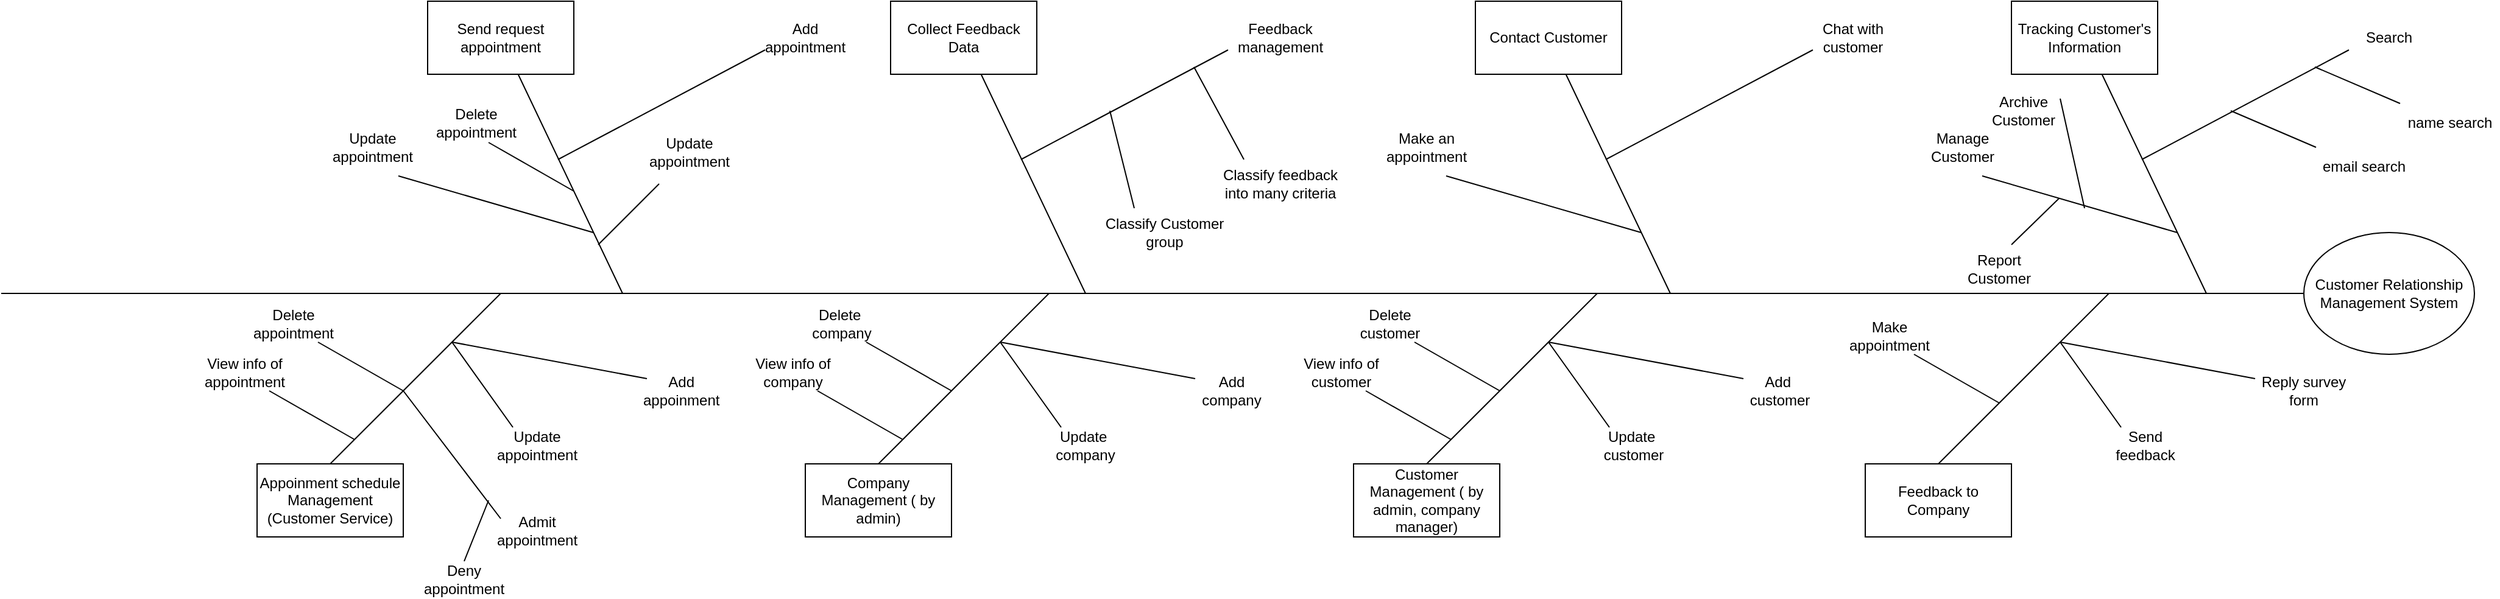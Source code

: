 <mxfile version="15.3.8" type="github">
  <diagram id="Y9sp35oUX_WYPwsPaZgL" name="Page-1">
    <mxGraphModel dx="3387" dy="1038" grid="1" gridSize="10" guides="1" tooltips="1" connect="1" arrows="1" fold="1" page="1" pageScale="1" pageWidth="850" pageHeight="1100" math="0" shadow="0">
      <root>
        <mxCell id="0" />
        <mxCell id="1" parent="0" />
        <mxCell id="r8yxXnuiQZk5SVG_cQbu-1" value="" style="endArrow=none;html=1;" parent="1" edge="1">
          <mxGeometry width="50" height="50" relative="1" as="geometry">
            <mxPoint x="-1210" y="260" as="sourcePoint" />
            <mxPoint x="680" y="260" as="targetPoint" />
          </mxGeometry>
        </mxCell>
        <mxCell id="r8yxXnuiQZk5SVG_cQbu-2" value="Customer Relationship Management System" style="ellipse;whiteSpace=wrap;html=1;" parent="1" vertex="1">
          <mxGeometry x="680" y="210" width="140" height="100" as="geometry" />
        </mxCell>
        <mxCell id="r8yxXnuiQZk5SVG_cQbu-3" value="" style="endArrow=none;html=1;" parent="1" target="r8yxXnuiQZk5SVG_cQbu-4" edge="1">
          <mxGeometry width="50" height="50" relative="1" as="geometry">
            <mxPoint x="600" y="260" as="sourcePoint" />
            <mxPoint x="580" y="260" as="targetPoint" />
          </mxGeometry>
        </mxCell>
        <mxCell id="r8yxXnuiQZk5SVG_cQbu-4" value="Tracking Customer&#39;s Information" style="rounded=0;whiteSpace=wrap;html=1;" parent="1" vertex="1">
          <mxGeometry x="440" y="20" width="120" height="60" as="geometry" />
        </mxCell>
        <mxCell id="r8yxXnuiQZk5SVG_cQbu-5" value="" style="endArrow=none;html=1;" parent="1" edge="1">
          <mxGeometry width="50" height="50" relative="1" as="geometry">
            <mxPoint x="547" y="150" as="sourcePoint" />
            <mxPoint x="717" y="60" as="targetPoint" />
          </mxGeometry>
        </mxCell>
        <mxCell id="r8yxXnuiQZk5SVG_cQbu-6" value="Search" style="text;html=1;strokeColor=none;fillColor=none;align=center;verticalAlign=middle;whiteSpace=wrap;rounded=0;" parent="1" vertex="1">
          <mxGeometry x="720" y="35" width="60" height="30" as="geometry" />
        </mxCell>
        <mxCell id="r8yxXnuiQZk5SVG_cQbu-7" value="" style="endArrow=none;html=1;" parent="1" edge="1">
          <mxGeometry width="50" height="50" relative="1" as="geometry">
            <mxPoint x="689" y="74" as="sourcePoint" />
            <mxPoint x="759" y="104" as="targetPoint" />
          </mxGeometry>
        </mxCell>
        <mxCell id="r8yxXnuiQZk5SVG_cQbu-8" value="name search" style="text;html=1;strokeColor=none;fillColor=none;align=center;verticalAlign=middle;whiteSpace=wrap;rounded=0;" parent="1" vertex="1">
          <mxGeometry x="760" y="110" width="80" height="20" as="geometry" />
        </mxCell>
        <mxCell id="r8yxXnuiQZk5SVG_cQbu-9" value="" style="endArrow=none;html=1;" parent="1" edge="1">
          <mxGeometry width="50" height="50" relative="1" as="geometry">
            <mxPoint x="620" y="110" as="sourcePoint" />
            <mxPoint x="690" y="140" as="targetPoint" />
          </mxGeometry>
        </mxCell>
        <mxCell id="r8yxXnuiQZk5SVG_cQbu-10" value="email search" style="text;html=1;strokeColor=none;fillColor=none;align=center;verticalAlign=middle;whiteSpace=wrap;rounded=0;" parent="1" vertex="1">
          <mxGeometry x="690" y="146" width="79" height="20" as="geometry" />
        </mxCell>
        <mxCell id="r8yxXnuiQZk5SVG_cQbu-13" value="" style="endArrow=none;html=1;" parent="1" edge="1">
          <mxGeometry width="50" height="50" relative="1" as="geometry">
            <mxPoint x="576" y="210" as="sourcePoint" />
            <mxPoint x="416" y="163.5" as="targetPoint" />
          </mxGeometry>
        </mxCell>
        <mxCell id="r8yxXnuiQZk5SVG_cQbu-15" value="Manage Customer" style="text;html=1;strokeColor=none;fillColor=none;align=center;verticalAlign=middle;whiteSpace=wrap;rounded=0;" parent="1" vertex="1">
          <mxGeometry x="380" y="130" width="40" height="20" as="geometry" />
        </mxCell>
        <mxCell id="y-fa3Kfw3hXkSDcUUGcE-4" value="" style="endArrow=none;html=1;" edge="1" parent="1">
          <mxGeometry width="50" height="50" relative="1" as="geometry">
            <mxPoint x="380" y="400" as="sourcePoint" />
            <mxPoint x="520" y="260" as="targetPoint" />
          </mxGeometry>
        </mxCell>
        <mxCell id="y-fa3Kfw3hXkSDcUUGcE-5" value="Feedback to Company" style="rounded=0;whiteSpace=wrap;html=1;" vertex="1" parent="1">
          <mxGeometry x="320" y="400" width="120" height="60" as="geometry" />
        </mxCell>
        <mxCell id="y-fa3Kfw3hXkSDcUUGcE-6" value="" style="endArrow=none;html=1;" edge="1" parent="1">
          <mxGeometry width="50" height="50" relative="1" as="geometry">
            <mxPoint x="530" y="370" as="sourcePoint" />
            <mxPoint x="480" y="300" as="targetPoint" />
          </mxGeometry>
        </mxCell>
        <mxCell id="y-fa3Kfw3hXkSDcUUGcE-9" value="Send feedback" style="text;html=1;strokeColor=none;fillColor=none;align=center;verticalAlign=middle;whiteSpace=wrap;rounded=0;" vertex="1" parent="1">
          <mxGeometry x="520" y="370" width="60" height="30" as="geometry" />
        </mxCell>
        <mxCell id="y-fa3Kfw3hXkSDcUUGcE-11" value="" style="endArrow=none;html=1;" edge="1" parent="1">
          <mxGeometry width="50" height="50" relative="1" as="geometry">
            <mxPoint x="640" y="330" as="sourcePoint" />
            <mxPoint x="480" y="300" as="targetPoint" />
          </mxGeometry>
        </mxCell>
        <mxCell id="y-fa3Kfw3hXkSDcUUGcE-13" value="Reply survey form" style="text;html=1;strokeColor=none;fillColor=none;align=center;verticalAlign=middle;whiteSpace=wrap;rounded=0;" vertex="1" parent="1">
          <mxGeometry x="640" y="320" width="80" height="40" as="geometry" />
        </mxCell>
        <mxCell id="y-fa3Kfw3hXkSDcUUGcE-15" value="" style="endArrow=none;html=1;" edge="1" parent="1">
          <mxGeometry width="50" height="50" relative="1" as="geometry">
            <mxPoint x="360" y="310" as="sourcePoint" />
            <mxPoint x="430" y="350" as="targetPoint" />
          </mxGeometry>
        </mxCell>
        <mxCell id="y-fa3Kfw3hXkSDcUUGcE-16" value="Make appointment" style="text;html=1;strokeColor=none;fillColor=none;align=center;verticalAlign=middle;whiteSpace=wrap;rounded=0;" vertex="1" parent="1">
          <mxGeometry x="300" y="280" width="80" height="30" as="geometry" />
        </mxCell>
        <mxCell id="42dyWgupvdeNLIr4IR8q-1" value="" style="endArrow=none;html=1;" edge="1" parent="1">
          <mxGeometry width="50" height="50" relative="1" as="geometry">
            <mxPoint x="440" y="220" as="sourcePoint" />
            <mxPoint x="479" y="182" as="targetPoint" />
          </mxGeometry>
        </mxCell>
        <mxCell id="42dyWgupvdeNLIr4IR8q-2" value="Report Customer" style="text;html=1;strokeColor=none;fillColor=none;align=center;verticalAlign=middle;whiteSpace=wrap;rounded=0;" vertex="1" parent="1">
          <mxGeometry x="410" y="230" width="40" height="20" as="geometry" />
        </mxCell>
        <mxCell id="42dyWgupvdeNLIr4IR8q-3" value="" style="endArrow=none;html=1;" edge="1" parent="1">
          <mxGeometry width="50" height="50" relative="1" as="geometry">
            <mxPoint x="480" y="100" as="sourcePoint" />
            <mxPoint x="500" y="190" as="targetPoint" />
          </mxGeometry>
        </mxCell>
        <mxCell id="42dyWgupvdeNLIr4IR8q-4" value="Archive Customer" style="text;html=1;strokeColor=none;fillColor=none;align=center;verticalAlign=middle;whiteSpace=wrap;rounded=0;" vertex="1" parent="1">
          <mxGeometry x="430" y="100" width="40" height="20" as="geometry" />
        </mxCell>
        <mxCell id="42dyWgupvdeNLIr4IR8q-6" value="" style="endArrow=none;html=1;" edge="1" parent="1" target="42dyWgupvdeNLIr4IR8q-7">
          <mxGeometry width="50" height="50" relative="1" as="geometry">
            <mxPoint x="160" y="260" as="sourcePoint" />
            <mxPoint x="140" y="260" as="targetPoint" />
          </mxGeometry>
        </mxCell>
        <mxCell id="42dyWgupvdeNLIr4IR8q-7" value="Contact Customer" style="rounded=0;whiteSpace=wrap;html=1;" vertex="1" parent="1">
          <mxGeometry y="20" width="120" height="60" as="geometry" />
        </mxCell>
        <mxCell id="42dyWgupvdeNLIr4IR8q-8" value="" style="endArrow=none;html=1;" edge="1" parent="1">
          <mxGeometry width="50" height="50" relative="1" as="geometry">
            <mxPoint x="107" y="150" as="sourcePoint" />
            <mxPoint x="277" y="60" as="targetPoint" />
          </mxGeometry>
        </mxCell>
        <mxCell id="42dyWgupvdeNLIr4IR8q-9" value="Chat with customer" style="text;html=1;strokeColor=none;fillColor=none;align=center;verticalAlign=middle;whiteSpace=wrap;rounded=0;" vertex="1" parent="1">
          <mxGeometry x="280" y="35" width="60" height="30" as="geometry" />
        </mxCell>
        <mxCell id="42dyWgupvdeNLIr4IR8q-12" value="" style="endArrow=none;html=1;" edge="1" parent="1">
          <mxGeometry width="50" height="50" relative="1" as="geometry">
            <mxPoint x="136" y="210" as="sourcePoint" />
            <mxPoint x="-24" y="163.5" as="targetPoint" />
          </mxGeometry>
        </mxCell>
        <mxCell id="42dyWgupvdeNLIr4IR8q-13" value="Make an appointment" style="text;html=1;strokeColor=none;fillColor=none;align=center;verticalAlign=middle;whiteSpace=wrap;rounded=0;" vertex="1" parent="1">
          <mxGeometry x="-60" y="130" width="40" height="20" as="geometry" />
        </mxCell>
        <mxCell id="42dyWgupvdeNLIr4IR8q-14" value="" style="endArrow=none;html=1;" edge="1" parent="1" target="42dyWgupvdeNLIr4IR8q-15">
          <mxGeometry width="50" height="50" relative="1" as="geometry">
            <mxPoint x="-320" y="260" as="sourcePoint" />
            <mxPoint x="-340" y="260" as="targetPoint" />
          </mxGeometry>
        </mxCell>
        <mxCell id="42dyWgupvdeNLIr4IR8q-15" value="Collect Feedback Data" style="rounded=0;whiteSpace=wrap;html=1;" vertex="1" parent="1">
          <mxGeometry x="-480" y="20" width="120" height="60" as="geometry" />
        </mxCell>
        <mxCell id="42dyWgupvdeNLIr4IR8q-16" value="" style="endArrow=none;html=1;" edge="1" parent="1">
          <mxGeometry width="50" height="50" relative="1" as="geometry">
            <mxPoint x="-373" y="150" as="sourcePoint" />
            <mxPoint x="-203" y="60" as="targetPoint" />
          </mxGeometry>
        </mxCell>
        <mxCell id="42dyWgupvdeNLIr4IR8q-17" value="Feedback management" style="text;html=1;strokeColor=none;fillColor=none;align=center;verticalAlign=middle;whiteSpace=wrap;rounded=0;" vertex="1" parent="1">
          <mxGeometry x="-190" y="35" width="60" height="30" as="geometry" />
        </mxCell>
        <mxCell id="42dyWgupvdeNLIr4IR8q-18" value="" style="endArrow=none;html=1;" edge="1" parent="1">
          <mxGeometry width="50" height="50" relative="1" as="geometry">
            <mxPoint x="-231" y="74" as="sourcePoint" />
            <mxPoint x="-190" y="150" as="targetPoint" />
          </mxGeometry>
        </mxCell>
        <mxCell id="42dyWgupvdeNLIr4IR8q-19" value="" style="endArrow=none;html=1;" edge="1" parent="1">
          <mxGeometry width="50" height="50" relative="1" as="geometry">
            <mxPoint x="-300" y="110" as="sourcePoint" />
            <mxPoint x="-280" y="190" as="targetPoint" />
          </mxGeometry>
        </mxCell>
        <mxCell id="42dyWgupvdeNLIr4IR8q-22" value="Classify feedback into many criteria" style="text;html=1;strokeColor=none;fillColor=none;align=center;verticalAlign=middle;whiteSpace=wrap;rounded=0;" vertex="1" parent="1">
          <mxGeometry x="-215" y="160" width="110" height="20" as="geometry" />
        </mxCell>
        <mxCell id="42dyWgupvdeNLIr4IR8q-23" value="Classify Customer group" style="text;html=1;strokeColor=none;fillColor=none;align=center;verticalAlign=middle;whiteSpace=wrap;rounded=0;" vertex="1" parent="1">
          <mxGeometry x="-310" y="200" width="110" height="20" as="geometry" />
        </mxCell>
        <mxCell id="y-fa3Kfw3hXkSDcUUGcE-17" value="" style="endArrow=none;html=1;" edge="1" parent="1">
          <mxGeometry width="50" height="50" relative="1" as="geometry">
            <mxPoint x="-40" y="400" as="sourcePoint" />
            <mxPoint x="100" y="260" as="targetPoint" />
          </mxGeometry>
        </mxCell>
        <mxCell id="y-fa3Kfw3hXkSDcUUGcE-18" value="Customer Management ( by admin, company manager)" style="rounded=0;whiteSpace=wrap;html=1;" vertex="1" parent="1">
          <mxGeometry x="-100" y="400" width="120" height="60" as="geometry" />
        </mxCell>
        <mxCell id="y-fa3Kfw3hXkSDcUUGcE-19" value="" style="endArrow=none;html=1;" edge="1" parent="1">
          <mxGeometry width="50" height="50" relative="1" as="geometry">
            <mxPoint x="110" y="370" as="sourcePoint" />
            <mxPoint x="60" y="300" as="targetPoint" />
          </mxGeometry>
        </mxCell>
        <mxCell id="y-fa3Kfw3hXkSDcUUGcE-20" value="Update&amp;nbsp; customer" style="text;html=1;strokeColor=none;fillColor=none;align=center;verticalAlign=middle;whiteSpace=wrap;rounded=0;" vertex="1" parent="1">
          <mxGeometry x="100" y="370" width="60" height="30" as="geometry" />
        </mxCell>
        <mxCell id="y-fa3Kfw3hXkSDcUUGcE-21" value="" style="endArrow=none;html=1;" edge="1" parent="1">
          <mxGeometry width="50" height="50" relative="1" as="geometry">
            <mxPoint x="220" y="330" as="sourcePoint" />
            <mxPoint x="60" y="300" as="targetPoint" />
          </mxGeometry>
        </mxCell>
        <mxCell id="y-fa3Kfw3hXkSDcUUGcE-22" value="Add&amp;nbsp; customer" style="text;html=1;strokeColor=none;fillColor=none;align=center;verticalAlign=middle;whiteSpace=wrap;rounded=0;" vertex="1" parent="1">
          <mxGeometry x="220" y="320" width="60" height="40" as="geometry" />
        </mxCell>
        <mxCell id="y-fa3Kfw3hXkSDcUUGcE-23" value="" style="endArrow=none;html=1;" edge="1" parent="1">
          <mxGeometry width="50" height="50" relative="1" as="geometry">
            <mxPoint x="-50" y="300" as="sourcePoint" />
            <mxPoint x="20" y="340" as="targetPoint" />
          </mxGeometry>
        </mxCell>
        <mxCell id="y-fa3Kfw3hXkSDcUUGcE-24" value="Delete customer" style="text;html=1;strokeColor=none;fillColor=none;align=center;verticalAlign=middle;whiteSpace=wrap;rounded=0;" vertex="1" parent="1">
          <mxGeometry x="-110" y="270" width="80" height="30" as="geometry" />
        </mxCell>
        <mxCell id="y-fa3Kfw3hXkSDcUUGcE-25" value="" style="endArrow=none;html=1;" edge="1" parent="1">
          <mxGeometry width="50" height="50" relative="1" as="geometry">
            <mxPoint x="-90" y="340" as="sourcePoint" />
            <mxPoint x="-20" y="380" as="targetPoint" />
            <Array as="points" />
          </mxGeometry>
        </mxCell>
        <mxCell id="y-fa3Kfw3hXkSDcUUGcE-26" value="View info of customer" style="text;html=1;strokeColor=none;fillColor=none;align=center;verticalAlign=middle;whiteSpace=wrap;rounded=0;" vertex="1" parent="1">
          <mxGeometry x="-150" y="310" width="80" height="30" as="geometry" />
        </mxCell>
        <mxCell id="y-fa3Kfw3hXkSDcUUGcE-27" value="" style="endArrow=none;html=1;" edge="1" parent="1">
          <mxGeometry width="50" height="50" relative="1" as="geometry">
            <mxPoint x="-490" y="400" as="sourcePoint" />
            <mxPoint x="-350" y="260" as="targetPoint" />
          </mxGeometry>
        </mxCell>
        <mxCell id="y-fa3Kfw3hXkSDcUUGcE-28" value="Company Management ( by admin)" style="rounded=0;whiteSpace=wrap;html=1;" vertex="1" parent="1">
          <mxGeometry x="-550" y="400" width="120" height="60" as="geometry" />
        </mxCell>
        <mxCell id="y-fa3Kfw3hXkSDcUUGcE-29" value="" style="endArrow=none;html=1;" edge="1" parent="1">
          <mxGeometry width="50" height="50" relative="1" as="geometry">
            <mxPoint x="-340" y="370" as="sourcePoint" />
            <mxPoint x="-390" y="300" as="targetPoint" />
          </mxGeometry>
        </mxCell>
        <mxCell id="y-fa3Kfw3hXkSDcUUGcE-30" value="Update&amp;nbsp; company" style="text;html=1;strokeColor=none;fillColor=none;align=center;verticalAlign=middle;whiteSpace=wrap;rounded=0;" vertex="1" parent="1">
          <mxGeometry x="-350" y="370" width="60" height="30" as="geometry" />
        </mxCell>
        <mxCell id="y-fa3Kfw3hXkSDcUUGcE-31" value="" style="endArrow=none;html=1;" edge="1" parent="1">
          <mxGeometry width="50" height="50" relative="1" as="geometry">
            <mxPoint x="-230" y="330" as="sourcePoint" />
            <mxPoint x="-390" y="300" as="targetPoint" />
          </mxGeometry>
        </mxCell>
        <mxCell id="y-fa3Kfw3hXkSDcUUGcE-32" value="Add company" style="text;html=1;strokeColor=none;fillColor=none;align=center;verticalAlign=middle;whiteSpace=wrap;rounded=0;" vertex="1" parent="1">
          <mxGeometry x="-230" y="320" width="60" height="40" as="geometry" />
        </mxCell>
        <mxCell id="y-fa3Kfw3hXkSDcUUGcE-33" value="" style="endArrow=none;html=1;" edge="1" parent="1">
          <mxGeometry width="50" height="50" relative="1" as="geometry">
            <mxPoint x="-500" y="300" as="sourcePoint" />
            <mxPoint x="-430" y="340" as="targetPoint" />
          </mxGeometry>
        </mxCell>
        <mxCell id="y-fa3Kfw3hXkSDcUUGcE-34" value="Delete&amp;nbsp; company" style="text;html=1;strokeColor=none;fillColor=none;align=center;verticalAlign=middle;whiteSpace=wrap;rounded=0;" vertex="1" parent="1">
          <mxGeometry x="-560" y="270" width="80" height="30" as="geometry" />
        </mxCell>
        <mxCell id="y-fa3Kfw3hXkSDcUUGcE-35" value="" style="endArrow=none;html=1;" edge="1" parent="1">
          <mxGeometry width="50" height="50" relative="1" as="geometry">
            <mxPoint x="-540" y="340" as="sourcePoint" />
            <mxPoint x="-470" y="380" as="targetPoint" />
            <Array as="points" />
          </mxGeometry>
        </mxCell>
        <mxCell id="y-fa3Kfw3hXkSDcUUGcE-36" value="View info of company" style="text;html=1;strokeColor=none;fillColor=none;align=center;verticalAlign=middle;whiteSpace=wrap;rounded=0;" vertex="1" parent="1">
          <mxGeometry x="-600" y="310" width="80" height="30" as="geometry" />
        </mxCell>
        <mxCell id="y-fa3Kfw3hXkSDcUUGcE-38" value="" style="endArrow=none;html=1;" edge="1" parent="1">
          <mxGeometry width="50" height="50" relative="1" as="geometry">
            <mxPoint x="-940" y="400" as="sourcePoint" />
            <mxPoint x="-800" y="260" as="targetPoint" />
          </mxGeometry>
        </mxCell>
        <mxCell id="y-fa3Kfw3hXkSDcUUGcE-39" value="Appoinment schedule Management (Customer Service)" style="rounded=0;whiteSpace=wrap;html=1;" vertex="1" parent="1">
          <mxGeometry x="-1000" y="400" width="120" height="60" as="geometry" />
        </mxCell>
        <mxCell id="y-fa3Kfw3hXkSDcUUGcE-40" value="" style="endArrow=none;html=1;" edge="1" parent="1">
          <mxGeometry width="50" height="50" relative="1" as="geometry">
            <mxPoint x="-790" y="370" as="sourcePoint" />
            <mxPoint x="-840" y="300" as="targetPoint" />
          </mxGeometry>
        </mxCell>
        <mxCell id="y-fa3Kfw3hXkSDcUUGcE-41" value="Update appointment" style="text;html=1;strokeColor=none;fillColor=none;align=center;verticalAlign=middle;whiteSpace=wrap;rounded=0;" vertex="1" parent="1">
          <mxGeometry x="-800" y="370" width="60" height="30" as="geometry" />
        </mxCell>
        <mxCell id="y-fa3Kfw3hXkSDcUUGcE-42" value="" style="endArrow=none;html=1;" edge="1" parent="1">
          <mxGeometry width="50" height="50" relative="1" as="geometry">
            <mxPoint x="-680" y="330" as="sourcePoint" />
            <mxPoint x="-840" y="300" as="targetPoint" />
          </mxGeometry>
        </mxCell>
        <mxCell id="y-fa3Kfw3hXkSDcUUGcE-43" value="Add&amp;nbsp; appoinment&amp;nbsp;" style="text;html=1;strokeColor=none;fillColor=none;align=center;verticalAlign=middle;whiteSpace=wrap;rounded=0;" vertex="1" parent="1">
          <mxGeometry x="-680" y="320" width="60" height="40" as="geometry" />
        </mxCell>
        <mxCell id="y-fa3Kfw3hXkSDcUUGcE-44" value="" style="endArrow=none;html=1;" edge="1" parent="1">
          <mxGeometry width="50" height="50" relative="1" as="geometry">
            <mxPoint x="-950" y="300" as="sourcePoint" />
            <mxPoint x="-880" y="340" as="targetPoint" />
          </mxGeometry>
        </mxCell>
        <mxCell id="y-fa3Kfw3hXkSDcUUGcE-45" value="Delete appointment" style="text;html=1;strokeColor=none;fillColor=none;align=center;verticalAlign=middle;whiteSpace=wrap;rounded=0;" vertex="1" parent="1">
          <mxGeometry x="-1010" y="270" width="80" height="30" as="geometry" />
        </mxCell>
        <mxCell id="y-fa3Kfw3hXkSDcUUGcE-46" value="" style="endArrow=none;html=1;" edge="1" parent="1">
          <mxGeometry width="50" height="50" relative="1" as="geometry">
            <mxPoint x="-990" y="340" as="sourcePoint" />
            <mxPoint x="-920" y="380" as="targetPoint" />
            <Array as="points" />
          </mxGeometry>
        </mxCell>
        <mxCell id="y-fa3Kfw3hXkSDcUUGcE-47" value="View info of appointment" style="text;html=1;strokeColor=none;fillColor=none;align=center;verticalAlign=middle;whiteSpace=wrap;rounded=0;" vertex="1" parent="1">
          <mxGeometry x="-1050" y="310" width="80" height="30" as="geometry" />
        </mxCell>
        <mxCell id="y-fa3Kfw3hXkSDcUUGcE-49" value="" style="endArrow=none;html=1;" edge="1" parent="1">
          <mxGeometry width="50" height="50" relative="1" as="geometry">
            <mxPoint x="-800" y="445" as="sourcePoint" />
            <mxPoint x="-880" y="340" as="targetPoint" />
          </mxGeometry>
        </mxCell>
        <mxCell id="y-fa3Kfw3hXkSDcUUGcE-50" value="Admit appointment" style="text;html=1;strokeColor=none;fillColor=none;align=center;verticalAlign=middle;whiteSpace=wrap;rounded=0;" vertex="1" parent="1">
          <mxGeometry x="-800" y="440" width="60" height="30" as="geometry" />
        </mxCell>
        <mxCell id="y-fa3Kfw3hXkSDcUUGcE-51" value="" style="endArrow=none;html=1;" edge="1" parent="1">
          <mxGeometry width="50" height="50" relative="1" as="geometry">
            <mxPoint x="-830" y="480" as="sourcePoint" />
            <mxPoint x="-810" y="430" as="targetPoint" />
          </mxGeometry>
        </mxCell>
        <mxCell id="y-fa3Kfw3hXkSDcUUGcE-52" value="Deny appointment" style="text;html=1;strokeColor=none;fillColor=none;align=center;verticalAlign=middle;whiteSpace=wrap;rounded=0;" vertex="1" parent="1">
          <mxGeometry x="-860" y="480" width="60" height="30" as="geometry" />
        </mxCell>
        <mxCell id="y-fa3Kfw3hXkSDcUUGcE-53" value="" style="endArrow=none;html=1;" edge="1" parent="1" target="y-fa3Kfw3hXkSDcUUGcE-54">
          <mxGeometry width="50" height="50" relative="1" as="geometry">
            <mxPoint x="-700" y="260" as="sourcePoint" />
            <mxPoint x="-720" y="260" as="targetPoint" />
          </mxGeometry>
        </mxCell>
        <mxCell id="y-fa3Kfw3hXkSDcUUGcE-54" value="Send request appointment" style="rounded=0;whiteSpace=wrap;html=1;" vertex="1" parent="1">
          <mxGeometry x="-860" y="20" width="120" height="60" as="geometry" />
        </mxCell>
        <mxCell id="y-fa3Kfw3hXkSDcUUGcE-55" value="" style="endArrow=none;html=1;" edge="1" parent="1">
          <mxGeometry width="50" height="50" relative="1" as="geometry">
            <mxPoint x="-753" y="150" as="sourcePoint" />
            <mxPoint x="-583" y="60" as="targetPoint" />
          </mxGeometry>
        </mxCell>
        <mxCell id="y-fa3Kfw3hXkSDcUUGcE-56" value="Add appointment" style="text;html=1;strokeColor=none;fillColor=none;align=center;verticalAlign=middle;whiteSpace=wrap;rounded=0;" vertex="1" parent="1">
          <mxGeometry x="-580" y="35" width="60" height="30" as="geometry" />
        </mxCell>
        <mxCell id="y-fa3Kfw3hXkSDcUUGcE-57" value="" style="endArrow=none;html=1;" edge="1" parent="1">
          <mxGeometry width="50" height="50" relative="1" as="geometry">
            <mxPoint x="-724" y="210" as="sourcePoint" />
            <mxPoint x="-884" y="163.5" as="targetPoint" />
          </mxGeometry>
        </mxCell>
        <mxCell id="y-fa3Kfw3hXkSDcUUGcE-58" value="Update appointment" style="text;html=1;strokeColor=none;fillColor=none;align=center;verticalAlign=middle;whiteSpace=wrap;rounded=0;" vertex="1" parent="1">
          <mxGeometry x="-960" y="120" width="110" height="40" as="geometry" />
        </mxCell>
        <mxCell id="y-fa3Kfw3hXkSDcUUGcE-59" value="" style="endArrow=none;html=1;" edge="1" parent="1">
          <mxGeometry width="50" height="50" relative="1" as="geometry">
            <mxPoint x="-720" y="220" as="sourcePoint" />
            <mxPoint x="-670" y="170" as="targetPoint" />
          </mxGeometry>
        </mxCell>
        <mxCell id="y-fa3Kfw3hXkSDcUUGcE-61" value="" style="endArrow=none;html=1;" edge="1" parent="1">
          <mxGeometry width="50" height="50" relative="1" as="geometry">
            <mxPoint x="-810" y="136" as="sourcePoint" />
            <mxPoint x="-740" y="176" as="targetPoint" />
          </mxGeometry>
        </mxCell>
        <mxCell id="y-fa3Kfw3hXkSDcUUGcE-62" value="Update appointment" style="text;html=1;strokeColor=none;fillColor=none;align=center;verticalAlign=middle;whiteSpace=wrap;rounded=0;" vertex="1" parent="1">
          <mxGeometry x="-680" y="120" width="70" height="47" as="geometry" />
        </mxCell>
        <mxCell id="y-fa3Kfw3hXkSDcUUGcE-64" value="Delete appointment" style="text;html=1;strokeColor=none;fillColor=none;align=center;verticalAlign=middle;whiteSpace=wrap;rounded=0;" vertex="1" parent="1">
          <mxGeometry x="-860" y="105" width="80" height="30" as="geometry" />
        </mxCell>
      </root>
    </mxGraphModel>
  </diagram>
</mxfile>
